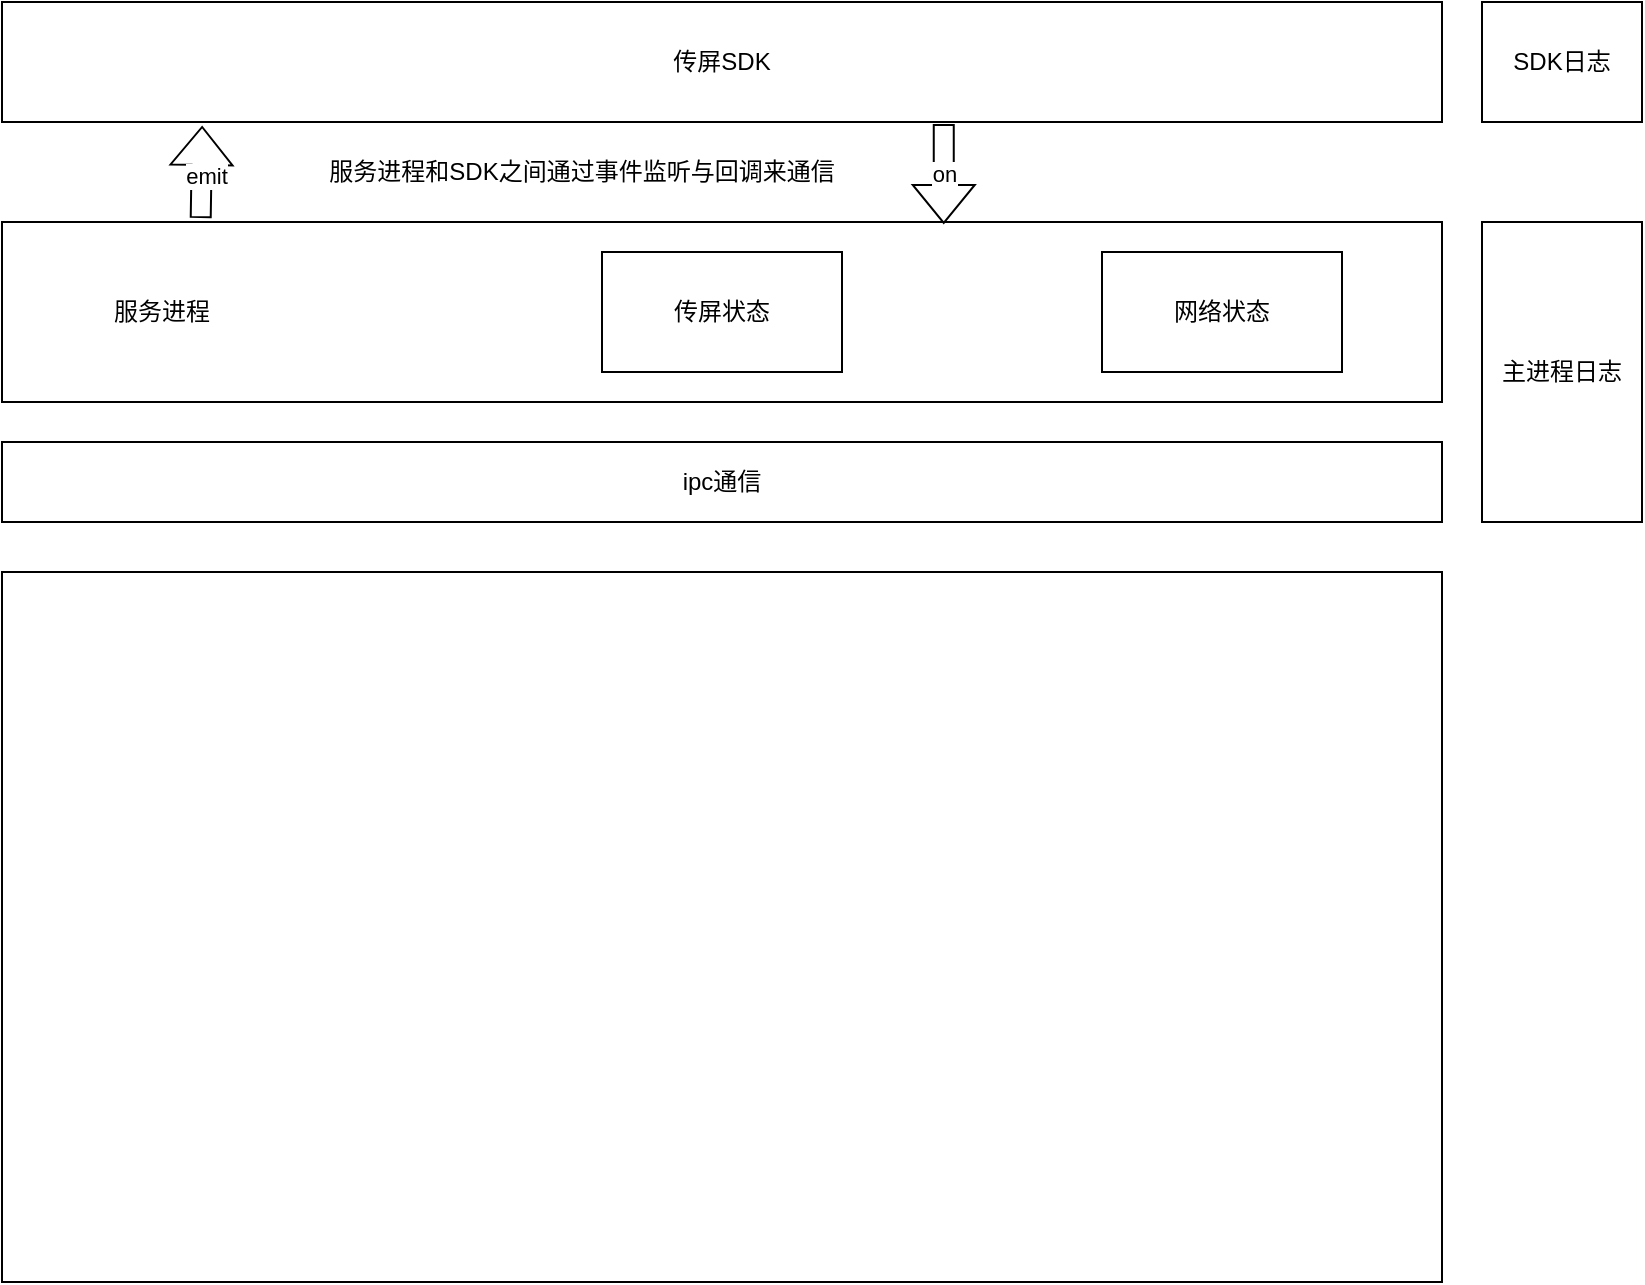<mxfile version="15.5.4" type="github">
  <diagram id="oEkb4R4ePAnymps7mvUW" name="Page-1">
    <mxGraphModel dx="2253" dy="826" grid="1" gridSize="10" guides="1" tooltips="1" connect="1" arrows="1" fold="1" page="1" pageScale="1" pageWidth="827" pageHeight="1169" math="0" shadow="0">
      <root>
        <mxCell id="0" />
        <mxCell id="1" parent="0" />
        <mxCell id="LoI9JoAHYq4iNbfU1Quv-1" value="" style="rounded=0;whiteSpace=wrap;html=1;" vertex="1" parent="1">
          <mxGeometry x="-150" y="380" width="720" height="90" as="geometry" />
        </mxCell>
        <mxCell id="LoI9JoAHYq4iNbfU1Quv-2" value="传屏SDK" style="rounded=0;whiteSpace=wrap;html=1;" vertex="1" parent="1">
          <mxGeometry x="-150" y="270" width="720" height="60" as="geometry" />
        </mxCell>
        <mxCell id="LoI9JoAHYq4iNbfU1Quv-3" value="传屏状态" style="rounded=0;whiteSpace=wrap;html=1;" vertex="1" parent="1">
          <mxGeometry x="150" y="395" width="120" height="60" as="geometry" />
        </mxCell>
        <mxCell id="LoI9JoAHYq4iNbfU1Quv-4" value="网络状态" style="rounded=0;whiteSpace=wrap;html=1;" vertex="1" parent="1">
          <mxGeometry x="400" y="395" width="120" height="60" as="geometry" />
        </mxCell>
        <mxCell id="LoI9JoAHYq4iNbfU1Quv-6" value="ipc通信" style="rounded=0;whiteSpace=wrap;html=1;" vertex="1" parent="1">
          <mxGeometry x="-150" y="490" width="720" height="40" as="geometry" />
        </mxCell>
        <mxCell id="LoI9JoAHYq4iNbfU1Quv-7" value="服务进程" style="text;html=1;strokeColor=none;fillColor=none;align=center;verticalAlign=middle;whiteSpace=wrap;rounded=0;" vertex="1" parent="1">
          <mxGeometry x="-100" y="410" width="60" height="30" as="geometry" />
        </mxCell>
        <mxCell id="LoI9JoAHYq4iNbfU1Quv-8" value="" style="rounded=0;whiteSpace=wrap;html=1;" vertex="1" parent="1">
          <mxGeometry x="-150" y="555" width="720" height="355" as="geometry" />
        </mxCell>
        <mxCell id="LoI9JoAHYq4iNbfU1Quv-9" value="主进程日志" style="rounded=0;whiteSpace=wrap;html=1;" vertex="1" parent="1">
          <mxGeometry x="590" y="380" width="80" height="150" as="geometry" />
        </mxCell>
        <mxCell id="LoI9JoAHYq4iNbfU1Quv-10" value="" style="shape=flexArrow;endArrow=classic;html=1;rounded=0;entryX=0.654;entryY=0.011;entryDx=0;entryDy=0;entryPerimeter=0;exitX=0.654;exitY=1.017;exitDx=0;exitDy=0;exitPerimeter=0;" edge="1" parent="1" source="LoI9JoAHYq4iNbfU1Quv-2" target="LoI9JoAHYq4iNbfU1Quv-1">
          <mxGeometry width="50" height="50" relative="1" as="geometry">
            <mxPoint x="321" y="300" as="sourcePoint" />
            <mxPoint x="390" y="300" as="targetPoint" />
            <Array as="points" />
          </mxGeometry>
        </mxCell>
        <mxCell id="LoI9JoAHYq4iNbfU1Quv-14" value="on" style="edgeLabel;html=1;align=center;verticalAlign=middle;resizable=0;points=[];" vertex="1" connectable="0" parent="LoI9JoAHYq4iNbfU1Quv-10">
          <mxGeometry x="-0.022" relative="1" as="geometry">
            <mxPoint as="offset" />
          </mxGeometry>
        </mxCell>
        <mxCell id="LoI9JoAHYq4iNbfU1Quv-11" value="" style="shape=flexArrow;endArrow=classic;html=1;rounded=0;exitX=0.138;exitY=-0.022;exitDx=0;exitDy=0;exitPerimeter=0;entryX=0.139;entryY=1.033;entryDx=0;entryDy=0;entryPerimeter=0;" edge="1" parent="1" source="LoI9JoAHYq4iNbfU1Quv-1" target="LoI9JoAHYq4iNbfU1Quv-2">
          <mxGeometry width="50" height="50" relative="1" as="geometry">
            <mxPoint x="-50" y="370" as="sourcePoint" />
            <mxPoint x="-50" y="310" as="targetPoint" />
          </mxGeometry>
        </mxCell>
        <mxCell id="LoI9JoAHYq4iNbfU1Quv-13" value="emit" style="edgeLabel;html=1;align=center;verticalAlign=middle;resizable=0;points=[];" vertex="1" connectable="0" parent="LoI9JoAHYq4iNbfU1Quv-11">
          <mxGeometry x="-0.092" y="-2" relative="1" as="geometry">
            <mxPoint as="offset" />
          </mxGeometry>
        </mxCell>
        <mxCell id="LoI9JoAHYq4iNbfU1Quv-15" value="SDK日志" style="rounded=0;whiteSpace=wrap;html=1;" vertex="1" parent="1">
          <mxGeometry x="590" y="270" width="80" height="60" as="geometry" />
        </mxCell>
        <mxCell id="LoI9JoAHYq4iNbfU1Quv-16" value="服务进程和SDK之间通过事件监听与回调来通信" style="text;html=1;strokeColor=none;fillColor=none;align=center;verticalAlign=middle;whiteSpace=wrap;rounded=0;" vertex="1" parent="1">
          <mxGeometry y="340" width="280" height="30" as="geometry" />
        </mxCell>
      </root>
    </mxGraphModel>
  </diagram>
</mxfile>
